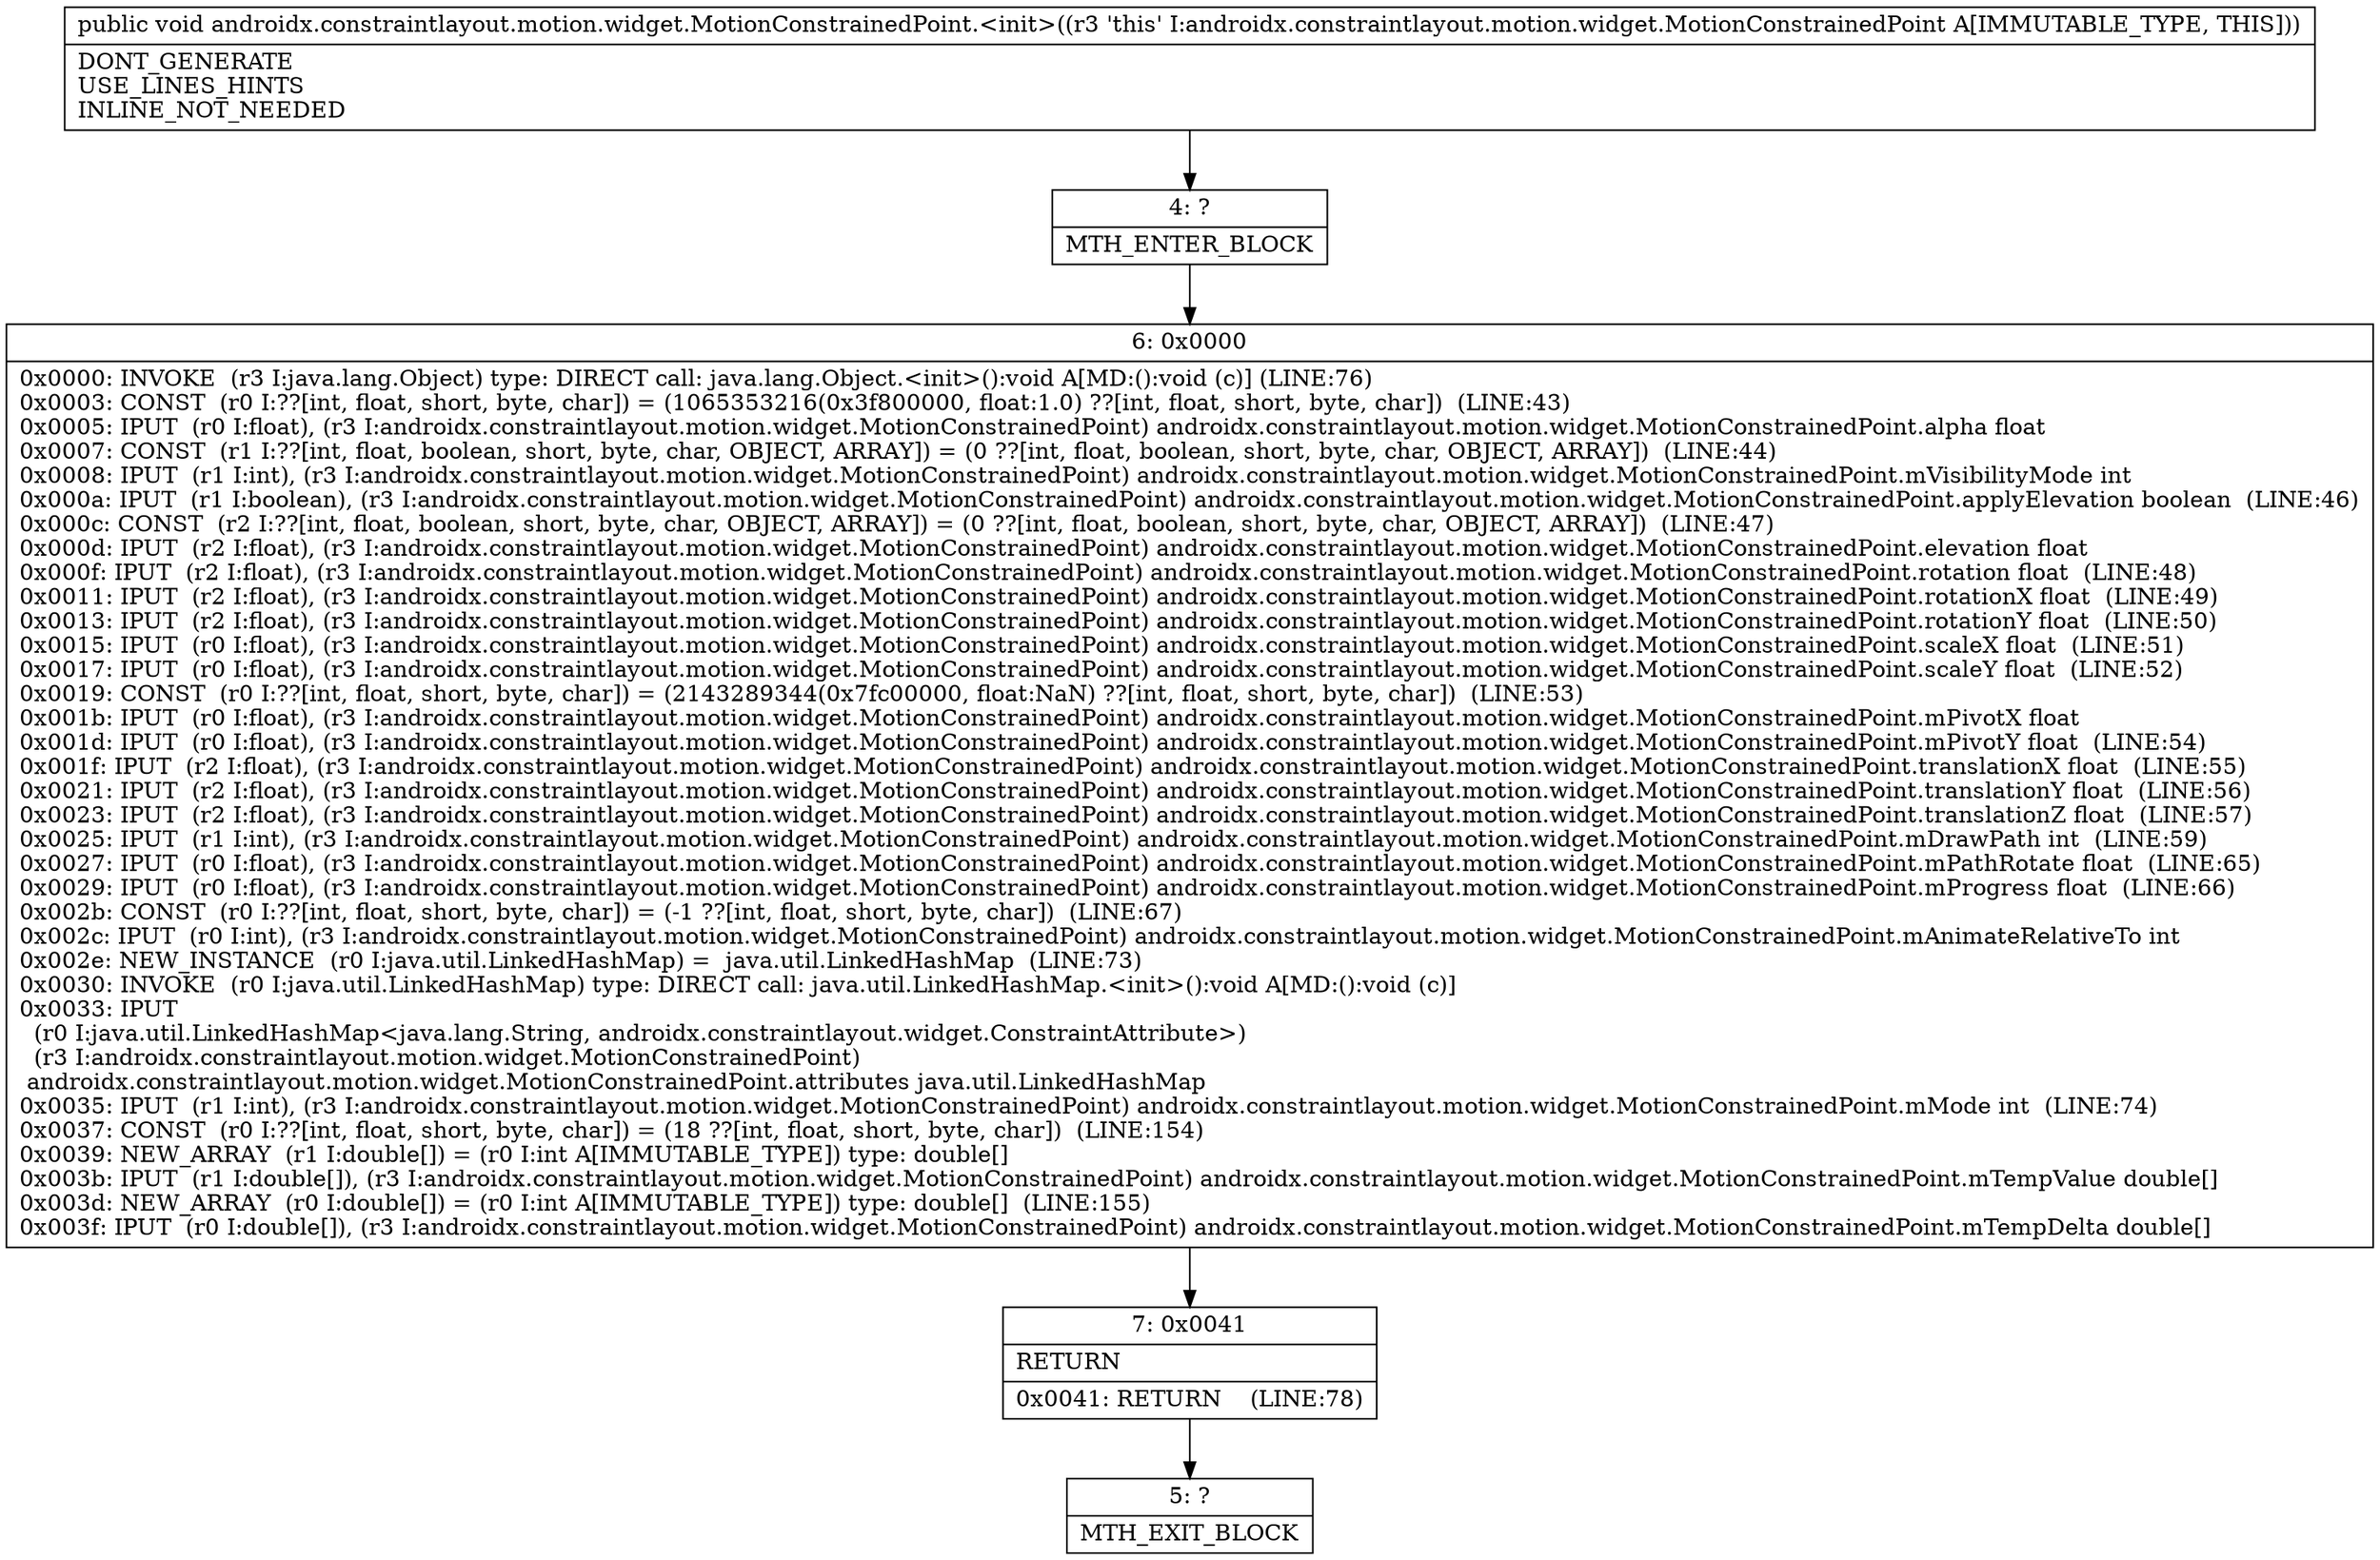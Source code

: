 digraph "CFG forandroidx.constraintlayout.motion.widget.MotionConstrainedPoint.\<init\>()V" {
Node_4 [shape=record,label="{4\:\ ?|MTH_ENTER_BLOCK\l}"];
Node_6 [shape=record,label="{6\:\ 0x0000|0x0000: INVOKE  (r3 I:java.lang.Object) type: DIRECT call: java.lang.Object.\<init\>():void A[MD:():void (c)] (LINE:76)\l0x0003: CONST  (r0 I:??[int, float, short, byte, char]) = (1065353216(0x3f800000, float:1.0) ??[int, float, short, byte, char])  (LINE:43)\l0x0005: IPUT  (r0 I:float), (r3 I:androidx.constraintlayout.motion.widget.MotionConstrainedPoint) androidx.constraintlayout.motion.widget.MotionConstrainedPoint.alpha float \l0x0007: CONST  (r1 I:??[int, float, boolean, short, byte, char, OBJECT, ARRAY]) = (0 ??[int, float, boolean, short, byte, char, OBJECT, ARRAY])  (LINE:44)\l0x0008: IPUT  (r1 I:int), (r3 I:androidx.constraintlayout.motion.widget.MotionConstrainedPoint) androidx.constraintlayout.motion.widget.MotionConstrainedPoint.mVisibilityMode int \l0x000a: IPUT  (r1 I:boolean), (r3 I:androidx.constraintlayout.motion.widget.MotionConstrainedPoint) androidx.constraintlayout.motion.widget.MotionConstrainedPoint.applyElevation boolean  (LINE:46)\l0x000c: CONST  (r2 I:??[int, float, boolean, short, byte, char, OBJECT, ARRAY]) = (0 ??[int, float, boolean, short, byte, char, OBJECT, ARRAY])  (LINE:47)\l0x000d: IPUT  (r2 I:float), (r3 I:androidx.constraintlayout.motion.widget.MotionConstrainedPoint) androidx.constraintlayout.motion.widget.MotionConstrainedPoint.elevation float \l0x000f: IPUT  (r2 I:float), (r3 I:androidx.constraintlayout.motion.widget.MotionConstrainedPoint) androidx.constraintlayout.motion.widget.MotionConstrainedPoint.rotation float  (LINE:48)\l0x0011: IPUT  (r2 I:float), (r3 I:androidx.constraintlayout.motion.widget.MotionConstrainedPoint) androidx.constraintlayout.motion.widget.MotionConstrainedPoint.rotationX float  (LINE:49)\l0x0013: IPUT  (r2 I:float), (r3 I:androidx.constraintlayout.motion.widget.MotionConstrainedPoint) androidx.constraintlayout.motion.widget.MotionConstrainedPoint.rotationY float  (LINE:50)\l0x0015: IPUT  (r0 I:float), (r3 I:androidx.constraintlayout.motion.widget.MotionConstrainedPoint) androidx.constraintlayout.motion.widget.MotionConstrainedPoint.scaleX float  (LINE:51)\l0x0017: IPUT  (r0 I:float), (r3 I:androidx.constraintlayout.motion.widget.MotionConstrainedPoint) androidx.constraintlayout.motion.widget.MotionConstrainedPoint.scaleY float  (LINE:52)\l0x0019: CONST  (r0 I:??[int, float, short, byte, char]) = (2143289344(0x7fc00000, float:NaN) ??[int, float, short, byte, char])  (LINE:53)\l0x001b: IPUT  (r0 I:float), (r3 I:androidx.constraintlayout.motion.widget.MotionConstrainedPoint) androidx.constraintlayout.motion.widget.MotionConstrainedPoint.mPivotX float \l0x001d: IPUT  (r0 I:float), (r3 I:androidx.constraintlayout.motion.widget.MotionConstrainedPoint) androidx.constraintlayout.motion.widget.MotionConstrainedPoint.mPivotY float  (LINE:54)\l0x001f: IPUT  (r2 I:float), (r3 I:androidx.constraintlayout.motion.widget.MotionConstrainedPoint) androidx.constraintlayout.motion.widget.MotionConstrainedPoint.translationX float  (LINE:55)\l0x0021: IPUT  (r2 I:float), (r3 I:androidx.constraintlayout.motion.widget.MotionConstrainedPoint) androidx.constraintlayout.motion.widget.MotionConstrainedPoint.translationY float  (LINE:56)\l0x0023: IPUT  (r2 I:float), (r3 I:androidx.constraintlayout.motion.widget.MotionConstrainedPoint) androidx.constraintlayout.motion.widget.MotionConstrainedPoint.translationZ float  (LINE:57)\l0x0025: IPUT  (r1 I:int), (r3 I:androidx.constraintlayout.motion.widget.MotionConstrainedPoint) androidx.constraintlayout.motion.widget.MotionConstrainedPoint.mDrawPath int  (LINE:59)\l0x0027: IPUT  (r0 I:float), (r3 I:androidx.constraintlayout.motion.widget.MotionConstrainedPoint) androidx.constraintlayout.motion.widget.MotionConstrainedPoint.mPathRotate float  (LINE:65)\l0x0029: IPUT  (r0 I:float), (r3 I:androidx.constraintlayout.motion.widget.MotionConstrainedPoint) androidx.constraintlayout.motion.widget.MotionConstrainedPoint.mProgress float  (LINE:66)\l0x002b: CONST  (r0 I:??[int, float, short, byte, char]) = (\-1 ??[int, float, short, byte, char])  (LINE:67)\l0x002c: IPUT  (r0 I:int), (r3 I:androidx.constraintlayout.motion.widget.MotionConstrainedPoint) androidx.constraintlayout.motion.widget.MotionConstrainedPoint.mAnimateRelativeTo int \l0x002e: NEW_INSTANCE  (r0 I:java.util.LinkedHashMap) =  java.util.LinkedHashMap  (LINE:73)\l0x0030: INVOKE  (r0 I:java.util.LinkedHashMap) type: DIRECT call: java.util.LinkedHashMap.\<init\>():void A[MD:():void (c)]\l0x0033: IPUT  \l  (r0 I:java.util.LinkedHashMap\<java.lang.String, androidx.constraintlayout.widget.ConstraintAttribute\>)\l  (r3 I:androidx.constraintlayout.motion.widget.MotionConstrainedPoint)\l androidx.constraintlayout.motion.widget.MotionConstrainedPoint.attributes java.util.LinkedHashMap \l0x0035: IPUT  (r1 I:int), (r3 I:androidx.constraintlayout.motion.widget.MotionConstrainedPoint) androidx.constraintlayout.motion.widget.MotionConstrainedPoint.mMode int  (LINE:74)\l0x0037: CONST  (r0 I:??[int, float, short, byte, char]) = (18 ??[int, float, short, byte, char])  (LINE:154)\l0x0039: NEW_ARRAY  (r1 I:double[]) = (r0 I:int A[IMMUTABLE_TYPE]) type: double[] \l0x003b: IPUT  (r1 I:double[]), (r3 I:androidx.constraintlayout.motion.widget.MotionConstrainedPoint) androidx.constraintlayout.motion.widget.MotionConstrainedPoint.mTempValue double[] \l0x003d: NEW_ARRAY  (r0 I:double[]) = (r0 I:int A[IMMUTABLE_TYPE]) type: double[]  (LINE:155)\l0x003f: IPUT  (r0 I:double[]), (r3 I:androidx.constraintlayout.motion.widget.MotionConstrainedPoint) androidx.constraintlayout.motion.widget.MotionConstrainedPoint.mTempDelta double[] \l}"];
Node_7 [shape=record,label="{7\:\ 0x0041|RETURN\l|0x0041: RETURN    (LINE:78)\l}"];
Node_5 [shape=record,label="{5\:\ ?|MTH_EXIT_BLOCK\l}"];
MethodNode[shape=record,label="{public void androidx.constraintlayout.motion.widget.MotionConstrainedPoint.\<init\>((r3 'this' I:androidx.constraintlayout.motion.widget.MotionConstrainedPoint A[IMMUTABLE_TYPE, THIS]))  | DONT_GENERATE\lUSE_LINES_HINTS\lINLINE_NOT_NEEDED\l}"];
MethodNode -> Node_4;Node_4 -> Node_6;
Node_6 -> Node_7;
Node_7 -> Node_5;
}

